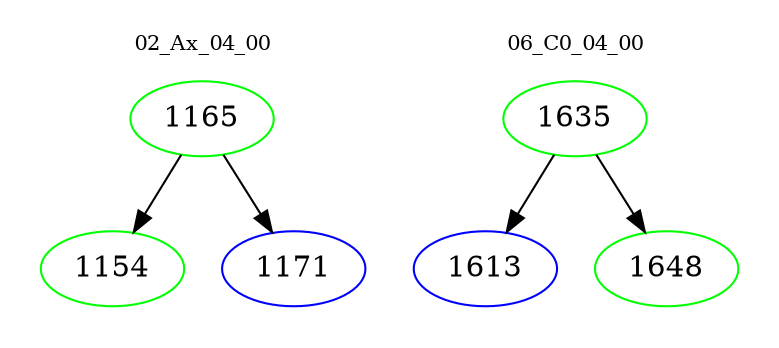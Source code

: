 digraph{
subgraph cluster_0 {
color = white
label = "02_Ax_04_00";
fontsize=10;
T0_1165 [label="1165", color="green"]
T0_1165 -> T0_1154 [color="black"]
T0_1154 [label="1154", color="green"]
T0_1165 -> T0_1171 [color="black"]
T0_1171 [label="1171", color="blue"]
}
subgraph cluster_1 {
color = white
label = "06_C0_04_00";
fontsize=10;
T1_1635 [label="1635", color="green"]
T1_1635 -> T1_1613 [color="black"]
T1_1613 [label="1613", color="blue"]
T1_1635 -> T1_1648 [color="black"]
T1_1648 [label="1648", color="green"]
}
}
